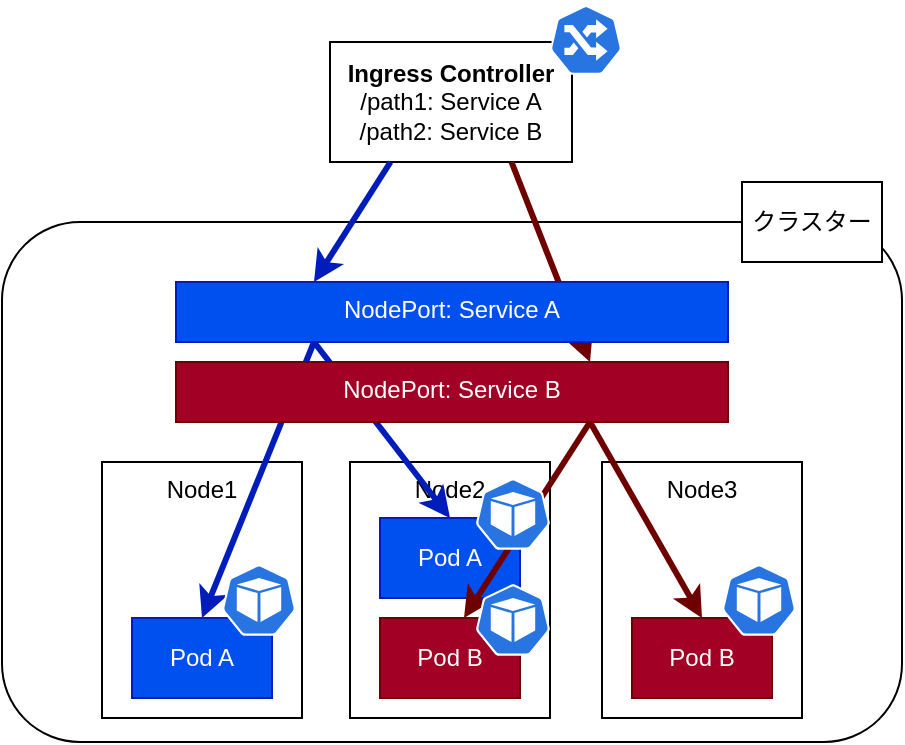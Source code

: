 <mxfile>
    <diagram id="DiJsKqtpMmYGkZBA20QA" name="Page-1">
        <mxGraphModel dx="853" dy="570" grid="1" gridSize="10" guides="1" tooltips="1" connect="1" arrows="1" fold="1" page="1" pageScale="1" pageWidth="827" pageHeight="1169" math="0" shadow="0">
            <root>
                <mxCell id="0"/>
                <mxCell id="1" parent="0"/>
                <mxCell id="54" value="" style="group" vertex="1" connectable="0" parent="1">
                    <mxGeometry x="200" y="110" width="450" height="370" as="geometry"/>
                </mxCell>
                <mxCell id="4" value="" style="rounded=1;whiteSpace=wrap;html=1;" vertex="1" parent="54">
                    <mxGeometry y="110" width="450" height="260" as="geometry"/>
                </mxCell>
                <mxCell id="5" value="クラスター" style="rounded=0;whiteSpace=wrap;html=1;" vertex="1" parent="54">
                    <mxGeometry x="370" y="90" width="70" height="40" as="geometry"/>
                </mxCell>
                <mxCell id="6" value="&lt;b&gt;Ingress Controller&lt;/b&gt;&lt;br&gt;/path1: Service A&lt;br&gt;/path2: Service B" style="rounded=0;whiteSpace=wrap;html=1;" vertex="1" parent="54">
                    <mxGeometry x="164" y="20" width="121" height="60" as="geometry"/>
                </mxCell>
                <mxCell id="2" value="" style="sketch=0;html=1;dashed=0;whitespace=wrap;fillColor=#2875E2;strokeColor=#ffffff;points=[[0.005,0.63,0],[0.1,0.2,0],[0.9,0.2,0],[0.5,0,0],[0.995,0.63,0],[0.72,0.99,0],[0.5,1,0],[0.28,0.99,0]];shape=mxgraph.kubernetes.icon;prIcon=ing" vertex="1" parent="54">
                    <mxGeometry x="274" width="36" height="38" as="geometry"/>
                </mxCell>
                <mxCell id="8" value="Node1" style="rounded=0;whiteSpace=wrap;html=1;verticalAlign=top;" vertex="1" parent="54">
                    <mxGeometry x="50" y="230" width="100" height="128" as="geometry"/>
                </mxCell>
                <mxCell id="9" value="Node2" style="rounded=0;whiteSpace=wrap;html=1;verticalAlign=top;" vertex="1" parent="54">
                    <mxGeometry x="174" y="230" width="100" height="128" as="geometry"/>
                </mxCell>
                <mxCell id="10" value="Node3" style="rounded=0;whiteSpace=wrap;html=1;verticalAlign=top;" vertex="1" parent="54">
                    <mxGeometry x="300" y="230" width="100" height="128" as="geometry"/>
                </mxCell>
                <mxCell id="11" value="Pod A" style="rounded=0;whiteSpace=wrap;html=1;fillColor=#0050ef;fontColor=#ffffff;strokeColor=#001DBC;" vertex="1" parent="54">
                    <mxGeometry x="65" y="308" width="70" height="40" as="geometry"/>
                </mxCell>
                <mxCell id="12" value="Pod B" style="rounded=0;whiteSpace=wrap;html=1;fillColor=#a20025;fontColor=#ffffff;strokeColor=#6F0000;" vertex="1" parent="54">
                    <mxGeometry x="189" y="308" width="70" height="40" as="geometry"/>
                </mxCell>
                <mxCell id="13" value="Pod A" style="rounded=0;whiteSpace=wrap;html=1;fillColor=#0050ef;fontColor=#ffffff;strokeColor=#001DBC;" vertex="1" parent="54">
                    <mxGeometry x="189" y="258" width="70" height="40" as="geometry"/>
                </mxCell>
                <mxCell id="14" value="Pod B" style="rounded=0;whiteSpace=wrap;html=1;fillColor=#a20025;fontColor=#ffffff;strokeColor=#6F0000;" vertex="1" parent="54">
                    <mxGeometry x="315" y="308" width="70" height="40" as="geometry"/>
                </mxCell>
                <mxCell id="25" style="edgeStyle=none;html=1;exitX=0.25;exitY=1;exitDx=0;exitDy=0;entryX=0.5;entryY=0;entryDx=0;entryDy=0;strokeWidth=3;fillColor=#0050ef;strokeColor=#001DBC;" edge="1" parent="54" source="16" target="11">
                    <mxGeometry relative="1" as="geometry"/>
                </mxCell>
                <mxCell id="26" style="edgeStyle=none;html=1;exitX=0.75;exitY=1;exitDx=0;exitDy=0;entryX=0.6;entryY=0;entryDx=0;entryDy=0;entryPerimeter=0;strokeWidth=3;fillColor=#a20025;strokeColor=#6F0000;" edge="1" parent="54" source="17" target="12">
                    <mxGeometry relative="1" as="geometry"/>
                </mxCell>
                <mxCell id="27" style="edgeStyle=none;html=1;exitX=0.75;exitY=1;exitDx=0;exitDy=0;entryX=0.5;entryY=0;entryDx=0;entryDy=0;strokeWidth=3;fillColor=#a20025;strokeColor=#6F0000;" edge="1" parent="54" source="17" target="14">
                    <mxGeometry relative="1" as="geometry"/>
                </mxCell>
                <mxCell id="3" value="" style="sketch=0;html=1;dashed=0;whitespace=wrap;fillColor=#2875E2;strokeColor=#ffffff;points=[[0.005,0.63,0],[0.1,0.2,0],[0.9,0.2,0],[0.5,0,0],[0.995,0.63,0],[0.72,0.99,0],[0.5,1,0],[0.28,0.99,0]];shape=mxgraph.kubernetes.icon;prIcon=pod" vertex="1" parent="54">
                    <mxGeometry x="110" y="280" width="37" height="38" as="geometry"/>
                </mxCell>
                <mxCell id="20" value="" style="sketch=0;html=1;dashed=0;whitespace=wrap;fillColor=#2875E2;strokeColor=#ffffff;points=[[0.005,0.63,0],[0.1,0.2,0],[0.9,0.2,0],[0.5,0,0],[0.995,0.63,0],[0.72,0.99,0],[0.5,1,0],[0.28,0.99,0]];shape=mxgraph.kubernetes.icon;prIcon=pod" vertex="1" parent="54">
                    <mxGeometry x="237" y="237" width="37" height="38" as="geometry"/>
                </mxCell>
                <mxCell id="21" value="" style="sketch=0;html=1;dashed=0;whitespace=wrap;fillColor=#2875E2;strokeColor=#ffffff;points=[[0.005,0.63,0],[0.1,0.2,0],[0.9,0.2,0],[0.5,0,0],[0.995,0.63,0],[0.72,0.99,0],[0.5,1,0],[0.28,0.99,0]];shape=mxgraph.kubernetes.icon;prIcon=pod" vertex="1" parent="54">
                    <mxGeometry x="237" y="290" width="37" height="38" as="geometry"/>
                </mxCell>
                <mxCell id="22" value="" style="sketch=0;html=1;dashed=0;whitespace=wrap;fillColor=#2875E2;strokeColor=#ffffff;points=[[0.005,0.63,0],[0.1,0.2,0],[0.9,0.2,0],[0.5,0,0],[0.995,0.63,0],[0.72,0.99,0],[0.5,1,0],[0.28,0.99,0]];shape=mxgraph.kubernetes.icon;prIcon=pod" vertex="1" parent="54">
                    <mxGeometry x="360" y="280" width="37" height="38" as="geometry"/>
                </mxCell>
                <mxCell id="24" style="edgeStyle=none;html=1;exitX=0.75;exitY=1;exitDx=0;exitDy=0;entryX=0.75;entryY=0;entryDx=0;entryDy=0;strokeWidth=3;fillColor=#a20025;strokeColor=#6F0000;" edge="1" parent="54" source="6" target="17">
                    <mxGeometry relative="1" as="geometry"/>
                </mxCell>
                <mxCell id="28" style="edgeStyle=none;html=1;exitX=0.25;exitY=1;exitDx=0;exitDy=0;entryX=0.5;entryY=0;entryDx=0;entryDy=0;strokeWidth=3;fillColor=#0050ef;strokeColor=#001DBC;" edge="1" parent="54" source="16" target="13">
                    <mxGeometry relative="1" as="geometry"/>
                </mxCell>
                <mxCell id="16" value="NodePort: Service A" style="rounded=0;whiteSpace=wrap;html=1;verticalAlign=top;fillColor=#0050ef;fontColor=#ffffff;strokeColor=#001DBC;" vertex="1" parent="54">
                    <mxGeometry x="87" y="140" width="276" height="30" as="geometry"/>
                </mxCell>
                <mxCell id="23" style="edgeStyle=none;html=1;exitX=0.25;exitY=1;exitDx=0;exitDy=0;entryX=0.25;entryY=0;entryDx=0;entryDy=0;fillColor=#0050ef;strokeColor=#001DBC;strokeWidth=3;" edge="1" parent="54" source="6" target="16">
                    <mxGeometry relative="1" as="geometry"/>
                </mxCell>
                <mxCell id="17" value="NodePort: Service B" style="rounded=0;whiteSpace=wrap;html=1;verticalAlign=top;fillColor=#a20025;fontColor=#ffffff;strokeColor=#6F0000;" vertex="1" parent="54">
                    <mxGeometry x="87" y="180" width="276" height="30" as="geometry"/>
                </mxCell>
            </root>
        </mxGraphModel>
    </diagram>
    <diagram id="iO6jHirHwc50eFFcg0Tr" name="Page-2">
        <mxGraphModel dx="853" dy="570" grid="1" gridSize="10" guides="1" tooltips="1" connect="1" arrows="1" fold="1" page="1" pageScale="1" pageWidth="827" pageHeight="1169" math="0" shadow="0">
            <root>
                <mxCell id="xlU1J82uhHWuvGNU0Lrk-0"/>
                <mxCell id="xlU1J82uhHWuvGNU0Lrk-1" parent="xlU1J82uhHWuvGNU0Lrk-0"/>
                <mxCell id="yK9_MYlPotdslLU64YLW-0" value="" style="group" vertex="1" connectable="0" parent="xlU1J82uhHWuvGNU0Lrk-1">
                    <mxGeometry x="200" y="547" width="450" height="373" as="geometry"/>
                </mxCell>
                <mxCell id="yK9_MYlPotdslLU64YLW-1" value="" style="rounded=1;whiteSpace=wrap;html=1;" vertex="1" parent="yK9_MYlPotdslLU64YLW-0">
                    <mxGeometry y="113" width="450" height="260" as="geometry"/>
                </mxCell>
                <mxCell id="yK9_MYlPotdslLU64YLW-2" value="クラスター" style="rounded=0;whiteSpace=wrap;html=1;" vertex="1" parent="yK9_MYlPotdslLU64YLW-0">
                    <mxGeometry x="370" y="93" width="70" height="40" as="geometry"/>
                </mxCell>
                <mxCell id="yK9_MYlPotdslLU64YLW-3" value="&lt;b&gt;LoadBalancer Service&lt;/b&gt;" style="rounded=0;whiteSpace=wrap;html=1;" vertex="1" parent="yK9_MYlPotdslLU64YLW-0">
                    <mxGeometry x="164" y="23" width="121" height="60" as="geometry"/>
                </mxCell>
                <mxCell id="yK9_MYlPotdslLU64YLW-4" value="Node1" style="rounded=0;whiteSpace=wrap;html=1;verticalAlign=top;" vertex="1" parent="yK9_MYlPotdslLU64YLW-0">
                    <mxGeometry x="50" y="233" width="100" height="128" as="geometry"/>
                </mxCell>
                <mxCell id="yK9_MYlPotdslLU64YLW-5" value="Node2" style="rounded=0;whiteSpace=wrap;html=1;verticalAlign=top;" vertex="1" parent="yK9_MYlPotdslLU64YLW-0">
                    <mxGeometry x="174" y="233" width="100" height="128" as="geometry"/>
                </mxCell>
                <mxCell id="yK9_MYlPotdslLU64YLW-6" value="Node3" style="rounded=0;whiteSpace=wrap;html=1;verticalAlign=top;" vertex="1" parent="yK9_MYlPotdslLU64YLW-0">
                    <mxGeometry x="300" y="233" width="100" height="128" as="geometry"/>
                </mxCell>
                <mxCell id="yK9_MYlPotdslLU64YLW-7" value="Pod A" style="rounded=0;whiteSpace=wrap;html=1;fillColor=#0050ef;fontColor=#ffffff;strokeColor=#001DBC;" vertex="1" parent="yK9_MYlPotdslLU64YLW-0">
                    <mxGeometry x="65" y="311" width="70" height="40" as="geometry"/>
                </mxCell>
                <mxCell id="yK9_MYlPotdslLU64YLW-8" value="Pod B" style="rounded=0;whiteSpace=wrap;html=1;fillColor=#a20025;fontColor=#ffffff;strokeColor=#6F0000;" vertex="1" parent="yK9_MYlPotdslLU64YLW-0">
                    <mxGeometry x="189" y="311" width="70" height="40" as="geometry"/>
                </mxCell>
                <mxCell id="yK9_MYlPotdslLU64YLW-9" value="Pod A" style="rounded=0;whiteSpace=wrap;html=1;fillColor=#0050ef;fontColor=#ffffff;strokeColor=#001DBC;" vertex="1" parent="yK9_MYlPotdslLU64YLW-0">
                    <mxGeometry x="189" y="261" width="70" height="40" as="geometry"/>
                </mxCell>
                <mxCell id="yK9_MYlPotdslLU64YLW-10" value="Pod B" style="rounded=0;whiteSpace=wrap;html=1;fillColor=#a20025;fontColor=#ffffff;strokeColor=#6F0000;" vertex="1" parent="yK9_MYlPotdslLU64YLW-0">
                    <mxGeometry x="315" y="311" width="70" height="40" as="geometry"/>
                </mxCell>
                <mxCell id="yK9_MYlPotdslLU64YLW-11" style="edgeStyle=none;html=1;exitX=0.5;exitY=1;exitDx=0;exitDy=0;entryX=0.5;entryY=0;entryDx=0;entryDy=0;strokeWidth=3;fillColor=#0050ef;strokeColor=#001DBC;" edge="1" parent="yK9_MYlPotdslLU64YLW-0" source="yK9_MYlPotdslLU64YLW-20" target="yK9_MYlPotdslLU64YLW-7">
                    <mxGeometry relative="1" as="geometry"/>
                </mxCell>
                <mxCell id="yK9_MYlPotdslLU64YLW-12" style="edgeStyle=none;html=1;exitX=0.5;exitY=1;exitDx=0;exitDy=0;entryX=0.5;entryY=0;entryDx=0;entryDy=0;strokeWidth=3;fillColor=#a20025;strokeColor=#6F0000;" edge="1" parent="yK9_MYlPotdslLU64YLW-0" source="yK9_MYlPotdslLU64YLW-20" target="yK9_MYlPotdslLU64YLW-8">
                    <mxGeometry relative="1" as="geometry">
                        <mxPoint x="294" y="213" as="sourcePoint"/>
                    </mxGeometry>
                </mxCell>
                <mxCell id="yK9_MYlPotdslLU64YLW-13" style="edgeStyle=none;html=1;exitX=0.5;exitY=1;exitDx=0;exitDy=0;entryX=0.5;entryY=0;entryDx=0;entryDy=0;strokeWidth=3;fillColor=#a20025;strokeColor=#6F0000;" edge="1" parent="yK9_MYlPotdslLU64YLW-0" source="yK9_MYlPotdslLU64YLW-20" target="yK9_MYlPotdslLU64YLW-10">
                    <mxGeometry relative="1" as="geometry">
                        <mxPoint x="294" y="213" as="sourcePoint"/>
                    </mxGeometry>
                </mxCell>
                <mxCell id="yK9_MYlPotdslLU64YLW-14" value="" style="sketch=0;html=1;dashed=0;whitespace=wrap;fillColor=#2875E2;strokeColor=#ffffff;points=[[0.005,0.63,0],[0.1,0.2,0],[0.9,0.2,0],[0.5,0,0],[0.995,0.63,0],[0.72,0.99,0],[0.5,1,0],[0.28,0.99,0]];shape=mxgraph.kubernetes.icon;prIcon=pod" vertex="1" parent="yK9_MYlPotdslLU64YLW-0">
                    <mxGeometry x="110" y="283" width="37" height="38" as="geometry"/>
                </mxCell>
                <mxCell id="yK9_MYlPotdslLU64YLW-15" value="" style="sketch=0;html=1;dashed=0;whitespace=wrap;fillColor=#2875E2;strokeColor=#ffffff;points=[[0.005,0.63,0],[0.1,0.2,0],[0.9,0.2,0],[0.5,0,0],[0.995,0.63,0],[0.72,0.99,0],[0.5,1,0],[0.28,0.99,0]];shape=mxgraph.kubernetes.icon;prIcon=pod" vertex="1" parent="yK9_MYlPotdslLU64YLW-0">
                    <mxGeometry x="237" y="240" width="37" height="38" as="geometry"/>
                </mxCell>
                <mxCell id="yK9_MYlPotdslLU64YLW-16" value="" style="sketch=0;html=1;dashed=0;whitespace=wrap;fillColor=#2875E2;strokeColor=#ffffff;points=[[0.005,0.63,0],[0.1,0.2,0],[0.9,0.2,0],[0.5,0,0],[0.995,0.63,0],[0.72,0.99,0],[0.5,1,0],[0.28,0.99,0]];shape=mxgraph.kubernetes.icon;prIcon=pod" vertex="1" parent="yK9_MYlPotdslLU64YLW-0">
                    <mxGeometry x="237" y="293" width="37" height="38" as="geometry"/>
                </mxCell>
                <mxCell id="yK9_MYlPotdslLU64YLW-17" value="" style="sketch=0;html=1;dashed=0;whitespace=wrap;fillColor=#2875E2;strokeColor=#ffffff;points=[[0.005,0.63,0],[0.1,0.2,0],[0.9,0.2,0],[0.5,0,0],[0.995,0.63,0],[0.72,0.99,0],[0.5,1,0],[0.28,0.99,0]];shape=mxgraph.kubernetes.icon;prIcon=pod" vertex="1" parent="yK9_MYlPotdslLU64YLW-0">
                    <mxGeometry x="360" y="283" width="37" height="38" as="geometry"/>
                </mxCell>
                <mxCell id="yK9_MYlPotdslLU64YLW-18" style="edgeStyle=none;html=1;exitX=0.5;exitY=1;exitDx=0;exitDy=0;entryX=0.5;entryY=0;entryDx=0;entryDy=0;strokeWidth=3;fillColor=#a20025;strokeColor=#FFFFFF;" edge="1" parent="yK9_MYlPotdslLU64YLW-0" source="yK9_MYlPotdslLU64YLW-3" target="yK9_MYlPotdslLU64YLW-20">
                    <mxGeometry relative="1" as="geometry">
                        <mxPoint x="294" y="183" as="targetPoint"/>
                    </mxGeometry>
                </mxCell>
                <mxCell id="yK9_MYlPotdslLU64YLW-19" style="edgeStyle=none;html=1;exitX=0.5;exitY=1;exitDx=0;exitDy=0;strokeWidth=3;fillColor=#0050ef;strokeColor=#001DBC;" edge="1" parent="yK9_MYlPotdslLU64YLW-0" source="yK9_MYlPotdslLU64YLW-20">
                    <mxGeometry relative="1" as="geometry">
                        <mxPoint x="224" y="263" as="targetPoint"/>
                    </mxGeometry>
                </mxCell>
                <mxCell id="yK9_MYlPotdslLU64YLW-20" value="&lt;b style=&quot;color: rgb(240 , 240 , 240)&quot;&gt;Ingress Controller&lt;/b&gt;&lt;br style=&quot;color: rgb(240 , 240 , 240)&quot;&gt;&lt;span style=&quot;color: rgb(240 , 240 , 240)&quot;&gt;/path1: Service A&lt;/span&gt;&lt;br style=&quot;color: rgb(240 , 240 , 240)&quot;&gt;&lt;span style=&quot;color: rgb(240 , 240 , 240)&quot;&gt;/path2: Service B&lt;/span&gt;" style="rounded=0;whiteSpace=wrap;html=1;verticalAlign=top;fillColor=#2A2A2A;fontColor=#ffffff;strokeColor=#FFFFFF;" vertex="1" parent="yK9_MYlPotdslLU64YLW-0">
                    <mxGeometry x="67.5" y="143" width="313" height="60" as="geometry"/>
                </mxCell>
                <mxCell id="yK9_MYlPotdslLU64YLW-21" value="" style="sketch=0;html=1;dashed=0;whitespace=wrap;fillColor=#2875E2;strokeColor=#ffffff;points=[[0.005,0.63,0],[0.1,0.2,0],[0.9,0.2,0],[0.5,0,0],[0.995,0.63,0],[0.72,0.99,0],[0.5,1,0],[0.28,0.99,0]];shape=mxgraph.kubernetes.icon;prIcon=svc" vertex="1" parent="yK9_MYlPotdslLU64YLW-0">
                    <mxGeometry x="259" width="35" height="38" as="geometry"/>
                </mxCell>
            </root>
        </mxGraphModel>
    </diagram>
</mxfile>